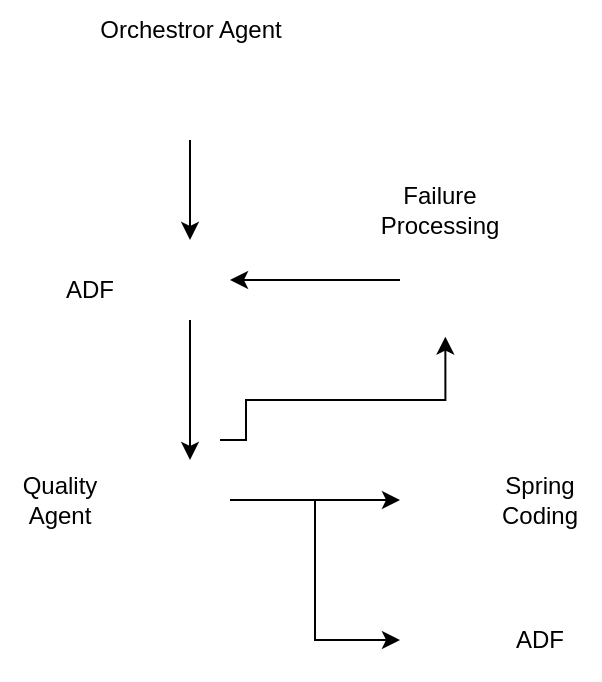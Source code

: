 <mxfile version="26.0.11">
  <diagram name="Page-1" id="MVsc1mRsJIDeSkHRstE9">
    <mxGraphModel dx="1106" dy="768" grid="1" gridSize="10" guides="1" tooltips="1" connect="1" arrows="1" fold="1" page="1" pageScale="1" pageWidth="850" pageHeight="1100" math="0" shadow="0">
      <root>
        <mxCell id="0" />
        <mxCell id="1" parent="0" />
        <mxCell id="fQbog1PsTdQPIZ94Ei2H-7" value="" style="edgeStyle=orthogonalEdgeStyle;rounded=0;orthogonalLoop=1;jettySize=auto;html=1;entryX=0.5;entryY=0;entryDx=0;entryDy=0;" edge="1" parent="1" source="fQbog1PsTdQPIZ94Ei2H-1" target="fQbog1PsTdQPIZ94Ei2H-2">
          <mxGeometry relative="1" as="geometry" />
        </mxCell>
        <mxCell id="fQbog1PsTdQPIZ94Ei2H-1" value="" style="shape=image;html=1;verticalAlign=top;verticalLabelPosition=bottom;labelBackgroundColor=#ffffff;imageAspect=0;aspect=fixed;image=https://cdn0.iconfinder.com/data/icons/security-hand-drawn-vol-4-1/52/spy__person__agent__security-128.png" vertex="1" parent="1">
          <mxGeometry x="385" y="230" width="40" height="40" as="geometry" />
        </mxCell>
        <mxCell id="fQbog1PsTdQPIZ94Ei2H-8" value="" style="edgeStyle=orthogonalEdgeStyle;rounded=0;orthogonalLoop=1;jettySize=auto;html=1;" edge="1" parent="1" source="fQbog1PsTdQPIZ94Ei2H-2" target="fQbog1PsTdQPIZ94Ei2H-3">
          <mxGeometry relative="1" as="geometry" />
        </mxCell>
        <mxCell id="fQbog1PsTdQPIZ94Ei2H-11" style="edgeStyle=orthogonalEdgeStyle;rounded=0;orthogonalLoop=1;jettySize=auto;html=1;entryX=0.567;entryY=1.208;entryDx=0;entryDy=0;entryPerimeter=0;" edge="1" parent="1" target="fQbog1PsTdQPIZ94Ei2H-4">
          <mxGeometry relative="1" as="geometry">
            <mxPoint x="420" y="420" as="sourcePoint" />
            <Array as="points">
              <mxPoint x="433" y="400" />
              <mxPoint x="533" y="400" />
            </Array>
          </mxGeometry>
        </mxCell>
        <mxCell id="fQbog1PsTdQPIZ94Ei2H-2" value="" style="shape=image;html=1;verticalAlign=top;verticalLabelPosition=bottom;labelBackgroundColor=#ffffff;imageAspect=0;aspect=fixed;image=https://cdn0.iconfinder.com/data/icons/security-hand-drawn-vol-4-1/52/spy__person__agent__security-128.png" vertex="1" parent="1">
          <mxGeometry x="385" y="320" width="40" height="40" as="geometry" />
        </mxCell>
        <mxCell id="fQbog1PsTdQPIZ94Ei2H-9" value="" style="edgeStyle=orthogonalEdgeStyle;rounded=0;orthogonalLoop=1;jettySize=auto;html=1;" edge="1" parent="1" source="fQbog1PsTdQPIZ94Ei2H-3" target="fQbog1PsTdQPIZ94Ei2H-5">
          <mxGeometry relative="1" as="geometry" />
        </mxCell>
        <mxCell id="fQbog1PsTdQPIZ94Ei2H-10" style="edgeStyle=orthogonalEdgeStyle;rounded=0;orthogonalLoop=1;jettySize=auto;html=1;entryX=0;entryY=0.5;entryDx=0;entryDy=0;" edge="1" parent="1" source="fQbog1PsTdQPIZ94Ei2H-3" target="fQbog1PsTdQPIZ94Ei2H-6">
          <mxGeometry relative="1" as="geometry" />
        </mxCell>
        <mxCell id="fQbog1PsTdQPIZ94Ei2H-3" value="" style="shape=image;html=1;verticalAlign=top;verticalLabelPosition=bottom;labelBackgroundColor=#ffffff;imageAspect=0;aspect=fixed;image=https://cdn0.iconfinder.com/data/icons/security-hand-drawn-vol-4-1/52/spy__person__agent__security-128.png" vertex="1" parent="1">
          <mxGeometry x="385" y="430" width="40" height="40" as="geometry" />
        </mxCell>
        <mxCell id="fQbog1PsTdQPIZ94Ei2H-19" value="" style="edgeStyle=orthogonalEdgeStyle;rounded=0;orthogonalLoop=1;jettySize=auto;html=1;" edge="1" parent="1" source="fQbog1PsTdQPIZ94Ei2H-4" target="fQbog1PsTdQPIZ94Ei2H-2">
          <mxGeometry relative="1" as="geometry" />
        </mxCell>
        <mxCell id="fQbog1PsTdQPIZ94Ei2H-4" value="" style="shape=image;html=1;verticalAlign=top;verticalLabelPosition=bottom;labelBackgroundColor=#ffffff;imageAspect=0;aspect=fixed;image=https://cdn0.iconfinder.com/data/icons/security-hand-drawn-vol-4-1/52/spy__person__agent__security-128.png" vertex="1" parent="1">
          <mxGeometry x="510" y="320" width="40" height="40" as="geometry" />
        </mxCell>
        <mxCell id="fQbog1PsTdQPIZ94Ei2H-5" value="" style="shape=image;html=1;verticalAlign=top;verticalLabelPosition=bottom;labelBackgroundColor=#ffffff;imageAspect=0;aspect=fixed;image=https://cdn0.iconfinder.com/data/icons/security-hand-drawn-vol-4-1/52/spy__person__agent__security-128.png" vertex="1" parent="1">
          <mxGeometry x="510" y="430" width="40" height="40" as="geometry" />
        </mxCell>
        <mxCell id="fQbog1PsTdQPIZ94Ei2H-6" value="" style="shape=image;html=1;verticalAlign=top;verticalLabelPosition=bottom;labelBackgroundColor=#ffffff;imageAspect=0;aspect=fixed;image=https://cdn0.iconfinder.com/data/icons/security-hand-drawn-vol-4-1/52/spy__person__agent__security-128.png" vertex="1" parent="1">
          <mxGeometry x="510" y="500" width="40" height="40" as="geometry" />
        </mxCell>
        <mxCell id="fQbog1PsTdQPIZ94Ei2H-12" value="Orchestror Agent" style="text;html=1;align=center;verticalAlign=middle;whiteSpace=wrap;rounded=0;" vertex="1" parent="1">
          <mxGeometry x="357.5" y="200" width="95" height="30" as="geometry" />
        </mxCell>
        <mxCell id="fQbog1PsTdQPIZ94Ei2H-13" value="ADF" style="text;html=1;align=center;verticalAlign=middle;whiteSpace=wrap;rounded=0;" vertex="1" parent="1">
          <mxGeometry x="325" y="330" width="60" height="30" as="geometry" />
        </mxCell>
        <mxCell id="fQbog1PsTdQPIZ94Ei2H-15" value="Quality Agent" style="text;html=1;align=center;verticalAlign=middle;whiteSpace=wrap;rounded=0;" vertex="1" parent="1">
          <mxGeometry x="310" y="435" width="60" height="30" as="geometry" />
        </mxCell>
        <mxCell id="fQbog1PsTdQPIZ94Ei2H-16" value="Spring Coding" style="text;html=1;align=center;verticalAlign=middle;whiteSpace=wrap;rounded=0;" vertex="1" parent="1">
          <mxGeometry x="550" y="435" width="60" height="30" as="geometry" />
        </mxCell>
        <mxCell id="fQbog1PsTdQPIZ94Ei2H-17" value="ADF" style="text;html=1;align=center;verticalAlign=middle;whiteSpace=wrap;rounded=0;" vertex="1" parent="1">
          <mxGeometry x="550" y="505" width="60" height="30" as="geometry" />
        </mxCell>
        <mxCell id="fQbog1PsTdQPIZ94Ei2H-18" value="Failure Processing" style="text;html=1;align=center;verticalAlign=middle;whiteSpace=wrap;rounded=0;" vertex="1" parent="1">
          <mxGeometry x="500" y="290" width="60" height="30" as="geometry" />
        </mxCell>
      </root>
    </mxGraphModel>
  </diagram>
</mxfile>
